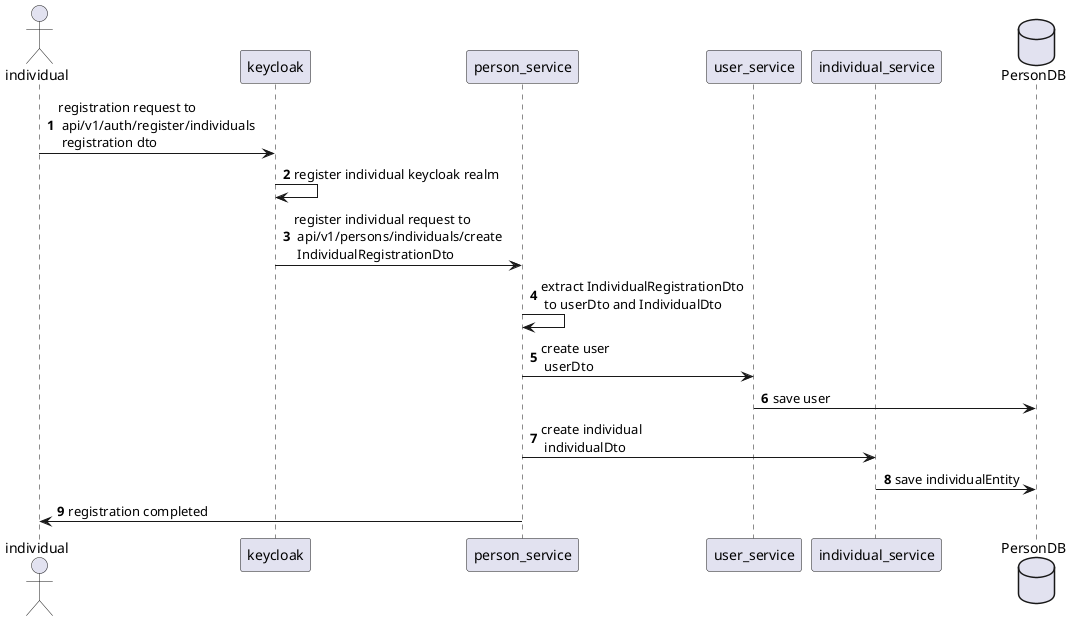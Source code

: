 @startuml
'https://plantuml.com/sequence-diagram

autonumber
actor individual as ind
participant keycloak as kk
participant person_service as prn
participant user_service as usr
participant individual_service as inds
database PersonDB as db

ind -> kk: registration request to \n api/v1/auth/register/individuals \n registration dto
kk -> kk: register individual keycloak realm
kk -> prn : register individual request to \n api/v1/persons/individuals/create \n IndividualRegistrationDto
prn -> prn : extract IndividualRegistrationDto \n to userDto and IndividualDto
prn -> usr : create user \n userDto
usr -> db : save user
prn -> inds : create individual \n individualDto
inds -> db : save individualEntity
prn -> ind : registration completed
@enduml